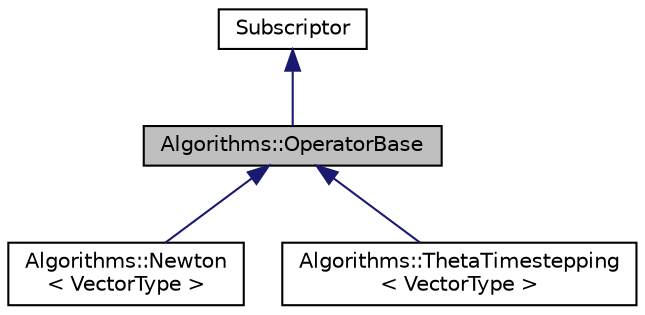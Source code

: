digraph "Algorithms::OperatorBase"
{
 // LATEX_PDF_SIZE
  edge [fontname="Helvetica",fontsize="10",labelfontname="Helvetica",labelfontsize="10"];
  node [fontname="Helvetica",fontsize="10",shape=record];
  Node1 [label="Algorithms::OperatorBase",height=0.2,width=0.4,color="black", fillcolor="grey75", style="filled", fontcolor="black",tooltip=" "];
  Node2 -> Node1 [dir="back",color="midnightblue",fontsize="10",style="solid",fontname="Helvetica"];
  Node2 [label="Subscriptor",height=0.2,width=0.4,color="black", fillcolor="white", style="filled",URL="$classSubscriptor.html",tooltip=" "];
  Node1 -> Node3 [dir="back",color="midnightblue",fontsize="10",style="solid",fontname="Helvetica"];
  Node3 [label="Algorithms::Newton\l\< VectorType \>",height=0.2,width=0.4,color="black", fillcolor="white", style="filled",URL="$classAlgorithms_1_1Newton.html",tooltip=" "];
  Node1 -> Node4 [dir="back",color="midnightblue",fontsize="10",style="solid",fontname="Helvetica"];
  Node4 [label="Algorithms::ThetaTimestepping\l\< VectorType \>",height=0.2,width=0.4,color="black", fillcolor="white", style="filled",URL="$classAlgorithms_1_1ThetaTimestepping.html",tooltip=" "];
}

